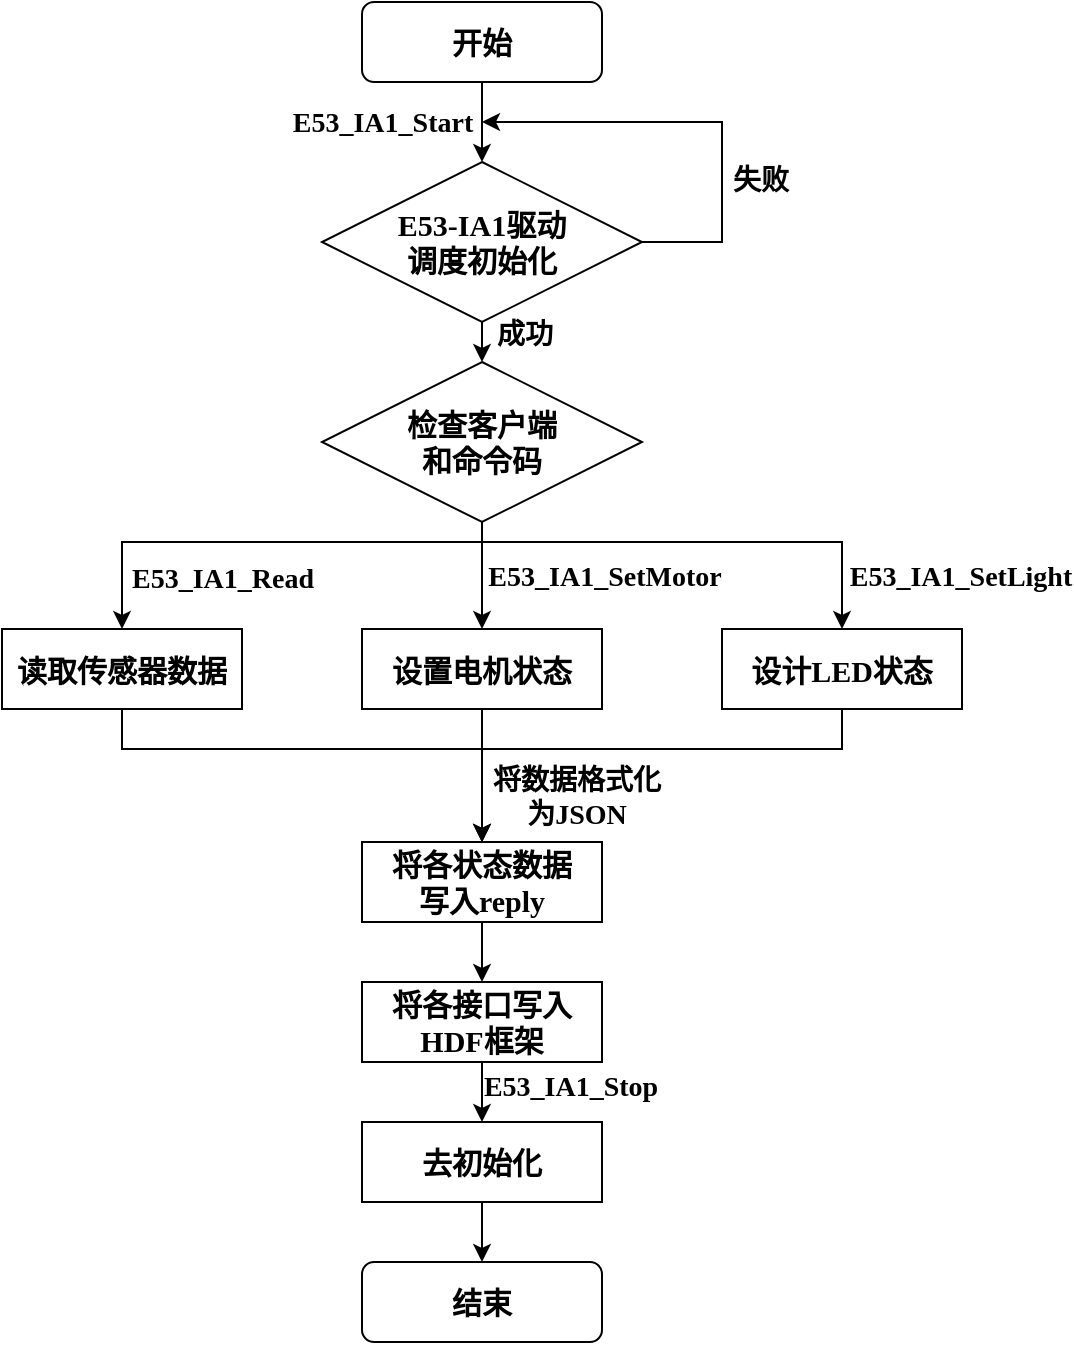 <mxfile version="24.3.1" type="github">
  <diagram name="第 1 页" id="ofAbf6udsnqB81nKV2mj">
    <mxGraphModel dx="350" dy="177" grid="1" gridSize="10" guides="1" tooltips="1" connect="1" arrows="1" fold="1" page="1" pageScale="1" pageWidth="827" pageHeight="1169" math="0" shadow="0">
      <root>
        <mxCell id="0" />
        <mxCell id="1" parent="0" />
        <mxCell id="_w1h0C5fWpIFUQwM9ZM2-151" value="" style="group;labelBackgroundColor=none;" parent="1" vertex="1" connectable="0">
          <mxGeometry x="90" y="60" width="480" height="670" as="geometry" />
        </mxCell>
        <mxCell id="_w1h0C5fWpIFUQwM9ZM2-115" style="edgeStyle=orthogonalEdgeStyle;rounded=0;orthogonalLoop=1;jettySize=auto;html=1;exitX=1;exitY=0.5;exitDx=0;exitDy=0;fontFamily=宋体;fontStyle=1;labelBackgroundColor=none;" parent="_w1h0C5fWpIFUQwM9ZM2-151" source="_w1h0C5fWpIFUQwM9ZM2-112" edge="1">
          <mxGeometry relative="1" as="geometry">
            <mxPoint x="240.0" y="60.0" as="targetPoint" />
            <Array as="points">
              <mxPoint x="360" y="120" />
              <mxPoint x="360" y="60" />
            </Array>
          </mxGeometry>
        </mxCell>
        <mxCell id="_w1h0C5fWpIFUQwM9ZM2-116" value="失败" style="edgeLabel;html=1;align=center;verticalAlign=middle;resizable=0;points=[];fontFamily=宋体;fontStyle=1;labelBackgroundColor=none;fontSize=14;" parent="_w1h0C5fWpIFUQwM9ZM2-115" vertex="1" connectable="0">
          <mxGeometry x="-0.361" y="-3" relative="1" as="geometry">
            <mxPoint x="16" as="offset" />
          </mxGeometry>
        </mxCell>
        <mxCell id="_w1h0C5fWpIFUQwM9ZM2-121" style="edgeStyle=orthogonalEdgeStyle;rounded=0;orthogonalLoop=1;jettySize=auto;html=1;exitX=0.5;exitY=1;exitDx=0;exitDy=0;entryX=0.5;entryY=0;entryDx=0;entryDy=0;labelBackgroundColor=none;" parent="_w1h0C5fWpIFUQwM9ZM2-151" source="_w1h0C5fWpIFUQwM9ZM2-112" target="_w1h0C5fWpIFUQwM9ZM2-120" edge="1">
          <mxGeometry relative="1" as="geometry" />
        </mxCell>
        <mxCell id="_w1h0C5fWpIFUQwM9ZM2-122" value="成功" style="edgeLabel;html=1;align=center;verticalAlign=middle;resizable=0;points=[];fontStyle=1;fontFamily=宋体;labelBackgroundColor=none;fontSize=14;" parent="_w1h0C5fWpIFUQwM9ZM2-121" vertex="1" connectable="0">
          <mxGeometry x="-0.307" y="2" relative="1" as="geometry">
            <mxPoint x="19" as="offset" />
          </mxGeometry>
        </mxCell>
        <mxCell id="_w1h0C5fWpIFUQwM9ZM2-112" value="&lt;font style=&quot;font-size: 15px;&quot;&gt;E53-IA1&lt;span style=&quot;&quot;&gt;驱动&lt;/span&gt;&lt;/font&gt;&lt;div style=&quot;font-size: 15px;&quot;&gt;&lt;font style=&quot;font-size: 15px;&quot;&gt;&lt;span style=&quot;&quot;&gt;调度&lt;/span&gt;&lt;span style=&quot;&quot;&gt;初始化&lt;/span&gt;&lt;/font&gt;&lt;/div&gt;" style="rhombus;whiteSpace=wrap;html=1;labelBackgroundColor=none;fillColor=none;fontFamily=宋体;fontStyle=1" parent="_w1h0C5fWpIFUQwM9ZM2-151" vertex="1">
          <mxGeometry x="160" y="80" width="160" height="80" as="geometry" />
        </mxCell>
        <mxCell id="_w1h0C5fWpIFUQwM9ZM2-114" style="edgeStyle=orthogonalEdgeStyle;rounded=0;orthogonalLoop=1;jettySize=auto;html=1;exitX=0.5;exitY=1;exitDx=0;exitDy=0;entryX=0.5;entryY=0;entryDx=0;entryDy=0;fontFamily=宋体;fontStyle=1;labelBackgroundColor=none;" parent="_w1h0C5fWpIFUQwM9ZM2-151" source="_w1h0C5fWpIFUQwM9ZM2-113" target="_w1h0C5fWpIFUQwM9ZM2-112" edge="1">
          <mxGeometry relative="1" as="geometry" />
        </mxCell>
        <mxCell id="_w1h0C5fWpIFUQwM9ZM2-152" value="&lt;font face=&quot;Times New Roman&quot; style=&quot;font-size: 14px;&quot;&gt;&lt;b&gt;E53_IA1_Start&lt;/b&gt;&lt;/font&gt;" style="edgeLabel;html=1;align=center;verticalAlign=middle;resizable=0;points=[];labelBackgroundColor=none;fontSize=14;" parent="_w1h0C5fWpIFUQwM9ZM2-114" vertex="1" connectable="0">
          <mxGeometry x="-0.11" y="-1" relative="1" as="geometry">
            <mxPoint x="-49" y="2" as="offset" />
          </mxGeometry>
        </mxCell>
        <mxCell id="_w1h0C5fWpIFUQwM9ZM2-113" value="开始" style="rounded=1;whiteSpace=wrap;html=1;fontSize=15;labelBackgroundColor=none;fillColor=none;fontFamily=宋体;fontStyle=1" parent="_w1h0C5fWpIFUQwM9ZM2-151" vertex="1">
          <mxGeometry x="180" width="120" height="40" as="geometry" />
        </mxCell>
        <mxCell id="_w1h0C5fWpIFUQwM9ZM2-129" style="edgeStyle=orthogonalEdgeStyle;rounded=0;orthogonalLoop=1;jettySize=auto;html=1;entryX=0.5;entryY=0;entryDx=0;entryDy=0;labelBackgroundColor=none;" parent="_w1h0C5fWpIFUQwM9ZM2-151" source="_w1h0C5fWpIFUQwM9ZM2-120" target="_w1h0C5fWpIFUQwM9ZM2-125" edge="1">
          <mxGeometry relative="1" as="geometry">
            <Array as="points">
              <mxPoint x="240" y="270" />
              <mxPoint x="60" y="270" />
            </Array>
          </mxGeometry>
        </mxCell>
        <mxCell id="_w1h0C5fWpIFUQwM9ZM2-132" value="&lt;span style=&quot;font-size: 14px; font-weight: 700; text-wrap: wrap;&quot;&gt;&lt;font face=&quot;Times New Roman&quot; style=&quot;font-size: 14px;&quot;&gt;E53_IA1_Read&lt;/font&gt;&lt;/span&gt;" style="edgeLabel;html=1;align=center;verticalAlign=middle;resizable=0;points=[];labelBackgroundColor=none;fontSize=14;" parent="_w1h0C5fWpIFUQwM9ZM2-129" vertex="1" connectable="0">
          <mxGeometry x="0.767" relative="1" as="geometry">
            <mxPoint x="50" y="1" as="offset" />
          </mxGeometry>
        </mxCell>
        <mxCell id="_w1h0C5fWpIFUQwM9ZM2-130" style="edgeStyle=orthogonalEdgeStyle;rounded=0;orthogonalLoop=1;jettySize=auto;html=1;entryX=0.5;entryY=0;entryDx=0;entryDy=0;labelBackgroundColor=none;" parent="_w1h0C5fWpIFUQwM9ZM2-151" source="_w1h0C5fWpIFUQwM9ZM2-120" target="_w1h0C5fWpIFUQwM9ZM2-127" edge="1">
          <mxGeometry relative="1" as="geometry" />
        </mxCell>
        <mxCell id="_w1h0C5fWpIFUQwM9ZM2-133" value="&lt;span style=&quot;font-size: 14px; font-weight: 700; text-wrap: wrap;&quot;&gt;&lt;font face=&quot;Times New Roman&quot; style=&quot;font-size: 14px;&quot;&gt;E53_IA1_SetMotor&lt;/font&gt;&lt;/span&gt;" style="edgeLabel;html=1;align=center;verticalAlign=middle;resizable=0;points=[];labelBackgroundColor=none;fontSize=14;" parent="_w1h0C5fWpIFUQwM9ZM2-130" vertex="1" connectable="0">
          <mxGeometry x="0.208" y="-1" relative="1" as="geometry">
            <mxPoint x="62" y="-6" as="offset" />
          </mxGeometry>
        </mxCell>
        <mxCell id="_w1h0C5fWpIFUQwM9ZM2-131" style="edgeStyle=orthogonalEdgeStyle;rounded=0;orthogonalLoop=1;jettySize=auto;html=1;exitX=0.5;exitY=1;exitDx=0;exitDy=0;entryX=0.5;entryY=0;entryDx=0;entryDy=0;labelBackgroundColor=none;" parent="_w1h0C5fWpIFUQwM9ZM2-151" source="_w1h0C5fWpIFUQwM9ZM2-120" target="_w1h0C5fWpIFUQwM9ZM2-128" edge="1">
          <mxGeometry relative="1" as="geometry">
            <Array as="points">
              <mxPoint x="240" y="270" />
              <mxPoint x="420" y="270" />
            </Array>
          </mxGeometry>
        </mxCell>
        <mxCell id="_w1h0C5fWpIFUQwM9ZM2-135" value="&lt;span style=&quot;font-size: 14px; font-weight: 700; text-wrap: wrap;&quot;&gt;&lt;font face=&quot;Times New Roman&quot; style=&quot;font-size: 14px;&quot;&gt;E53_IA1_SetLight&lt;/font&gt;&lt;/span&gt;" style="edgeLabel;html=1;align=center;verticalAlign=middle;resizable=0;points=[];labelBackgroundColor=none;fontSize=14;" parent="_w1h0C5fWpIFUQwM9ZM2-131" vertex="1" connectable="0">
          <mxGeometry x="0.747" relative="1" as="geometry">
            <mxPoint x="59" y="3" as="offset" />
          </mxGeometry>
        </mxCell>
        <mxCell id="_w1h0C5fWpIFUQwM9ZM2-120" value="&lt;span style=&quot;font-family: 宋体; font-size: 15px; font-weight: 700;&quot;&gt;检查客户端&lt;/span&gt;&lt;div&gt;&lt;span style=&quot;font-family: 宋体; font-size: 15px; font-weight: 700;&quot;&gt;和命令码&lt;/span&gt;&lt;/div&gt;" style="rhombus;whiteSpace=wrap;html=1;fillColor=none;labelBackgroundColor=none;" parent="_w1h0C5fWpIFUQwM9ZM2-151" vertex="1">
          <mxGeometry x="160" y="180" width="160" height="80" as="geometry" />
        </mxCell>
        <mxCell id="_w1h0C5fWpIFUQwM9ZM2-140" style="edgeStyle=orthogonalEdgeStyle;rounded=0;orthogonalLoop=1;jettySize=auto;html=1;exitX=0.5;exitY=1;exitDx=0;exitDy=0;entryX=0.5;entryY=0;entryDx=0;entryDy=0;labelBackgroundColor=none;" parent="_w1h0C5fWpIFUQwM9ZM2-151" source="_w1h0C5fWpIFUQwM9ZM2-125" target="_w1h0C5fWpIFUQwM9ZM2-138" edge="1">
          <mxGeometry relative="1" as="geometry">
            <Array as="points">
              <mxPoint x="60" y="373.5" />
              <mxPoint x="240" y="373.5" />
            </Array>
          </mxGeometry>
        </mxCell>
        <mxCell id="_w1h0C5fWpIFUQwM9ZM2-125" value="读取传感器数据" style="rounded=0;whiteSpace=wrap;html=1;fillColor=none;fontFamily=宋体;fontStyle=1;fontSize=15;labelBackgroundColor=none;" parent="_w1h0C5fWpIFUQwM9ZM2-151" vertex="1">
          <mxGeometry y="313.5" width="120" height="40" as="geometry" />
        </mxCell>
        <mxCell id="_w1h0C5fWpIFUQwM9ZM2-139" value="" style="edgeStyle=orthogonalEdgeStyle;rounded=0;orthogonalLoop=1;jettySize=auto;html=1;labelBackgroundColor=none;" parent="_w1h0C5fWpIFUQwM9ZM2-151" source="_w1h0C5fWpIFUQwM9ZM2-127" target="_w1h0C5fWpIFUQwM9ZM2-138" edge="1">
          <mxGeometry relative="1" as="geometry" />
        </mxCell>
        <mxCell id="_w1h0C5fWpIFUQwM9ZM2-127" value="设置电机状态" style="rounded=0;whiteSpace=wrap;html=1;fillColor=none;fontFamily=宋体;fontStyle=1;fontSize=15;labelBackgroundColor=none;" parent="_w1h0C5fWpIFUQwM9ZM2-151" vertex="1">
          <mxGeometry x="180" y="313.5" width="120" height="40" as="geometry" />
        </mxCell>
        <mxCell id="_w1h0C5fWpIFUQwM9ZM2-141" style="edgeStyle=orthogonalEdgeStyle;rounded=0;orthogonalLoop=1;jettySize=auto;html=1;exitX=0.5;exitY=1;exitDx=0;exitDy=0;entryX=0.5;entryY=0;entryDx=0;entryDy=0;labelBackgroundColor=none;" parent="_w1h0C5fWpIFUQwM9ZM2-151" source="_w1h0C5fWpIFUQwM9ZM2-128" target="_w1h0C5fWpIFUQwM9ZM2-138" edge="1">
          <mxGeometry relative="1" as="geometry">
            <Array as="points">
              <mxPoint x="420" y="373.5" />
              <mxPoint x="240" y="373.5" />
            </Array>
          </mxGeometry>
        </mxCell>
        <mxCell id="_w1h0C5fWpIFUQwM9ZM2-142" value="将数据格式化&lt;div style=&quot;font-size: 14px;&quot;&gt;为JSON&lt;/div&gt;" style="edgeLabel;html=1;align=center;verticalAlign=middle;resizable=0;points=[];labelBackgroundColor=none;fontFamily=宋体;fontStyle=1;fontSize=14;" parent="_w1h0C5fWpIFUQwM9ZM2-141" vertex="1" connectable="0">
          <mxGeometry x="0.789" relative="1" as="geometry">
            <mxPoint x="47" y="4" as="offset" />
          </mxGeometry>
        </mxCell>
        <mxCell id="_w1h0C5fWpIFUQwM9ZM2-128" value="设计LED状态" style="rounded=0;whiteSpace=wrap;html=1;fillColor=none;fontFamily=宋体;fontStyle=1;fontSize=15;labelBackgroundColor=none;" parent="_w1h0C5fWpIFUQwM9ZM2-151" vertex="1">
          <mxGeometry x="360" y="313.5" width="120" height="40" as="geometry" />
        </mxCell>
        <mxCell id="_w1h0C5fWpIFUQwM9ZM2-144" value="" style="edgeStyle=orthogonalEdgeStyle;rounded=0;orthogonalLoop=1;jettySize=auto;html=1;labelBackgroundColor=none;" parent="_w1h0C5fWpIFUQwM9ZM2-151" source="_w1h0C5fWpIFUQwM9ZM2-138" target="_w1h0C5fWpIFUQwM9ZM2-143" edge="1">
          <mxGeometry relative="1" as="geometry" />
        </mxCell>
        <mxCell id="_w1h0C5fWpIFUQwM9ZM2-138" value="将各状态数据&lt;div&gt;写入&lt;font face=&quot;Times New Roman&quot;&gt;reply&lt;/font&gt;&lt;/div&gt;" style="rounded=0;whiteSpace=wrap;html=1;fillColor=none;fontFamily=宋体;fontStyle=1;fontSize=15;labelBackgroundColor=none;" parent="_w1h0C5fWpIFUQwM9ZM2-151" vertex="1">
          <mxGeometry x="180" y="420" width="120" height="40" as="geometry" />
        </mxCell>
        <mxCell id="_w1h0C5fWpIFUQwM9ZM2-146" value="" style="edgeStyle=orthogonalEdgeStyle;rounded=0;orthogonalLoop=1;jettySize=auto;html=1;labelBackgroundColor=none;" parent="_w1h0C5fWpIFUQwM9ZM2-151" source="_w1h0C5fWpIFUQwM9ZM2-143" target="_w1h0C5fWpIFUQwM9ZM2-145" edge="1">
          <mxGeometry relative="1" as="geometry" />
        </mxCell>
        <mxCell id="bLu31l4DIJLA5KRJ-dBL-1" value="&lt;b style=&quot;font-family: &amp;quot;Times New Roman&amp;quot;; font-size: 14px;&quot;&gt;E53_IA1_Stop&lt;/b&gt;" style="edgeLabel;html=1;align=center;verticalAlign=middle;resizable=0;points=[];labelBackgroundColor=none;" vertex="1" connectable="0" parent="_w1h0C5fWpIFUQwM9ZM2-146">
          <mxGeometry x="0.512" y="2" relative="1" as="geometry">
            <mxPoint x="42" y="-5" as="offset" />
          </mxGeometry>
        </mxCell>
        <mxCell id="_w1h0C5fWpIFUQwM9ZM2-143" value="将各接口写入&lt;div&gt;HDF框架&lt;/div&gt;" style="rounded=0;whiteSpace=wrap;html=1;fillColor=none;fontFamily=宋体;fontStyle=1;fontSize=15;labelBackgroundColor=none;" parent="_w1h0C5fWpIFUQwM9ZM2-151" vertex="1">
          <mxGeometry x="180" y="490" width="120" height="40" as="geometry" />
        </mxCell>
        <mxCell id="_w1h0C5fWpIFUQwM9ZM2-150" style="edgeStyle=orthogonalEdgeStyle;rounded=0;orthogonalLoop=1;jettySize=auto;html=1;entryX=0.5;entryY=0;entryDx=0;entryDy=0;labelBackgroundColor=none;" parent="_w1h0C5fWpIFUQwM9ZM2-151" source="_w1h0C5fWpIFUQwM9ZM2-145" target="_w1h0C5fWpIFUQwM9ZM2-149" edge="1">
          <mxGeometry relative="1" as="geometry" />
        </mxCell>
        <mxCell id="_w1h0C5fWpIFUQwM9ZM2-145" value="去初始化" style="rounded=0;whiteSpace=wrap;html=1;fillColor=none;fontFamily=宋体;fontStyle=1;fontSize=15;labelBackgroundColor=none;" parent="_w1h0C5fWpIFUQwM9ZM2-151" vertex="1">
          <mxGeometry x="180" y="560" width="120" height="40" as="geometry" />
        </mxCell>
        <mxCell id="_w1h0C5fWpIFUQwM9ZM2-149" value="结束" style="rounded=1;whiteSpace=wrap;html=1;fontSize=15;labelBackgroundColor=none;fillColor=none;fontFamily=宋体;fontStyle=1" parent="_w1h0C5fWpIFUQwM9ZM2-151" vertex="1">
          <mxGeometry x="180" y="630" width="120" height="40" as="geometry" />
        </mxCell>
      </root>
    </mxGraphModel>
  </diagram>
</mxfile>

